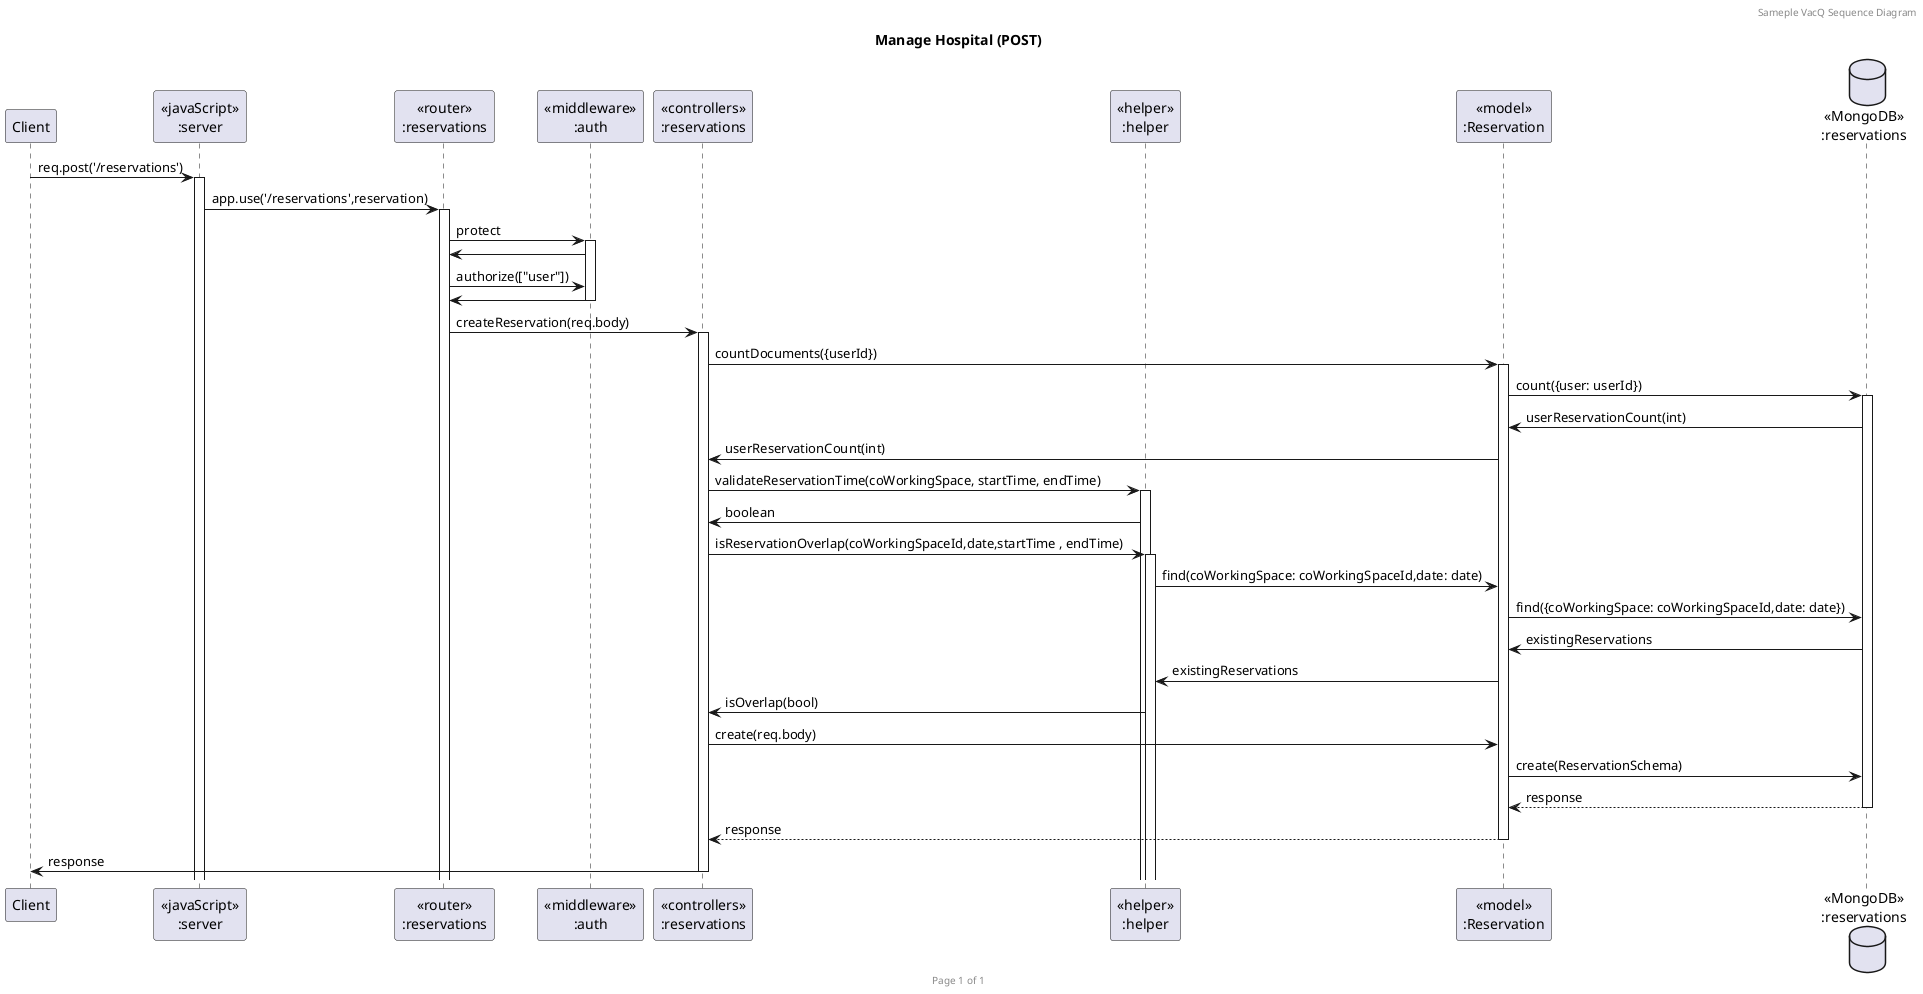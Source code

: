 @startuml Manage Hospital (POST)

header Sameple VacQ Sequence Diagram
footer Page %page% of %lastpage%
title "Manage Hospital (POST)"

participant "Client" as client
participant "<<javaScript>>\n:server" as server
participant "<<router>>\n:reservations" as routerReservation
participant "<<middleware>>\n:auth" as middleware
participant "<<controllers>>\n:reservations" as controllersReservation
participant "<<helper>>\n:helper" as helper
participant "<<model>>\n:Reservation" as modelReservation
database "<<MongoDB>>\n:reservations" as ReservationDatabase

client->server ++:req.post('/reservations')
server->routerReservation ++:app.use('/reservations',reservation)
routerReservation -> middleware ++: protect
middleware -> routerReservation : 
routerReservation -> middleware : authorize(["user"])
middleware -> routerReservation --: 
routerReservation -> controllersReservation ++:createReservation(req.body)
controllersReservation -> modelReservation ++: countDocuments({userId})
modelReservation -> ReservationDatabase ++: count({user: userId})
ReservationDatabase -> modelReservation : userReservationCount(int)
modelReservation -> controllersReservation : userReservationCount(int)
controllersReservation -> helper ++: validateReservationTime(coWorkingSpace, startTime, endTime)
helper -> controllersReservation : boolean
controllersReservation -> helper ++: isReservationOverlap(coWorkingSpaceId,date,startTime , endTime)
helper -> modelReservation : find(coWorkingSpace: coWorkingSpaceId,date: date)
modelReservation -> ReservationDatabase: find({coWorkingSpace: coWorkingSpaceId,date: date})
ReservationDatabase -> modelReservation: existingReservations
modelReservation -> helper : existingReservations
helper -> controllersReservation : isOverlap(bool)

' modelReservation -> controllersReservation : response
controllersReservation->modelReservation :create(req.body)
modelReservation ->ReservationDatabase : create(ReservationSchema)
ReservationDatabase --> modelReservation --: response
controllersReservation <-- modelReservation --: response
controllersReservation->client --:response

@enduml
